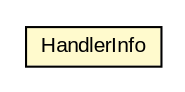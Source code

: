 #!/usr/local/bin/dot
#
# Class diagram 
# Generated by UMLGraph version 5.3 (http://www.umlgraph.org/)
#

digraph G {
	edge [fontname="arial",fontsize=10,labelfontname="arial",labelfontsize=10];
	node [fontname="arial",fontsize=10,shape=plaintext];
	nodesep=0.25;
	ranksep=0.5;
	// context.arch.handler.HandlerInfo
	c51388 [label=<<table title="context.arch.handler.HandlerInfo" border="0" cellborder="1" cellspacing="0" cellpadding="2" port="p" bgcolor="lemonChiffon" href="./HandlerInfo.html">
		<tr><td><table border="0" cellspacing="0" cellpadding="1">
<tr><td align="center" balign="center"> HandlerInfo </td></tr>
		</table></td></tr>
		</table>>, fontname="arial", fontcolor="black", fontsize=10.0];
}

